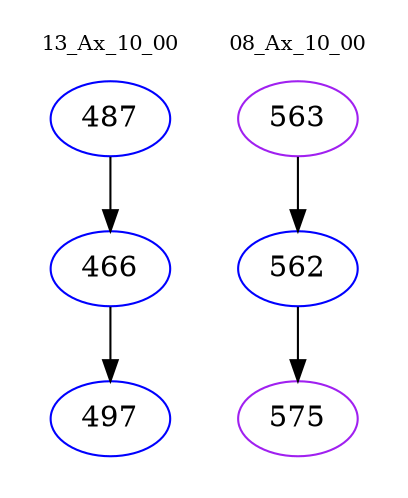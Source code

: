 digraph{
subgraph cluster_0 {
color = white
label = "13_Ax_10_00";
fontsize=10;
T0_487 [label="487", color="blue"]
T0_487 -> T0_466 [color="black"]
T0_466 [label="466", color="blue"]
T0_466 -> T0_497 [color="black"]
T0_497 [label="497", color="blue"]
}
subgraph cluster_1 {
color = white
label = "08_Ax_10_00";
fontsize=10;
T1_563 [label="563", color="purple"]
T1_563 -> T1_562 [color="black"]
T1_562 [label="562", color="blue"]
T1_562 -> T1_575 [color="black"]
T1_575 [label="575", color="purple"]
}
}
